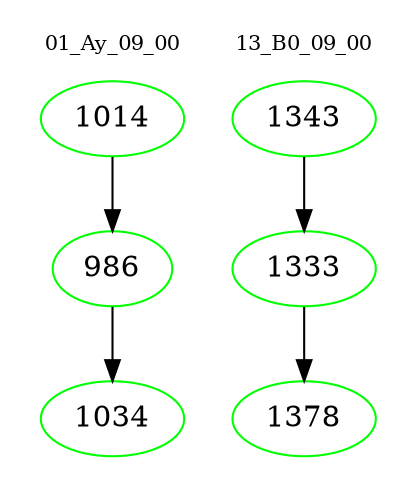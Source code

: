 digraph{
subgraph cluster_0 {
color = white
label = "01_Ay_09_00";
fontsize=10;
T0_1014 [label="1014", color="green"]
T0_1014 -> T0_986 [color="black"]
T0_986 [label="986", color="green"]
T0_986 -> T0_1034 [color="black"]
T0_1034 [label="1034", color="green"]
}
subgraph cluster_1 {
color = white
label = "13_B0_09_00";
fontsize=10;
T1_1343 [label="1343", color="green"]
T1_1343 -> T1_1333 [color="black"]
T1_1333 [label="1333", color="green"]
T1_1333 -> T1_1378 [color="black"]
T1_1378 [label="1378", color="green"]
}
}
